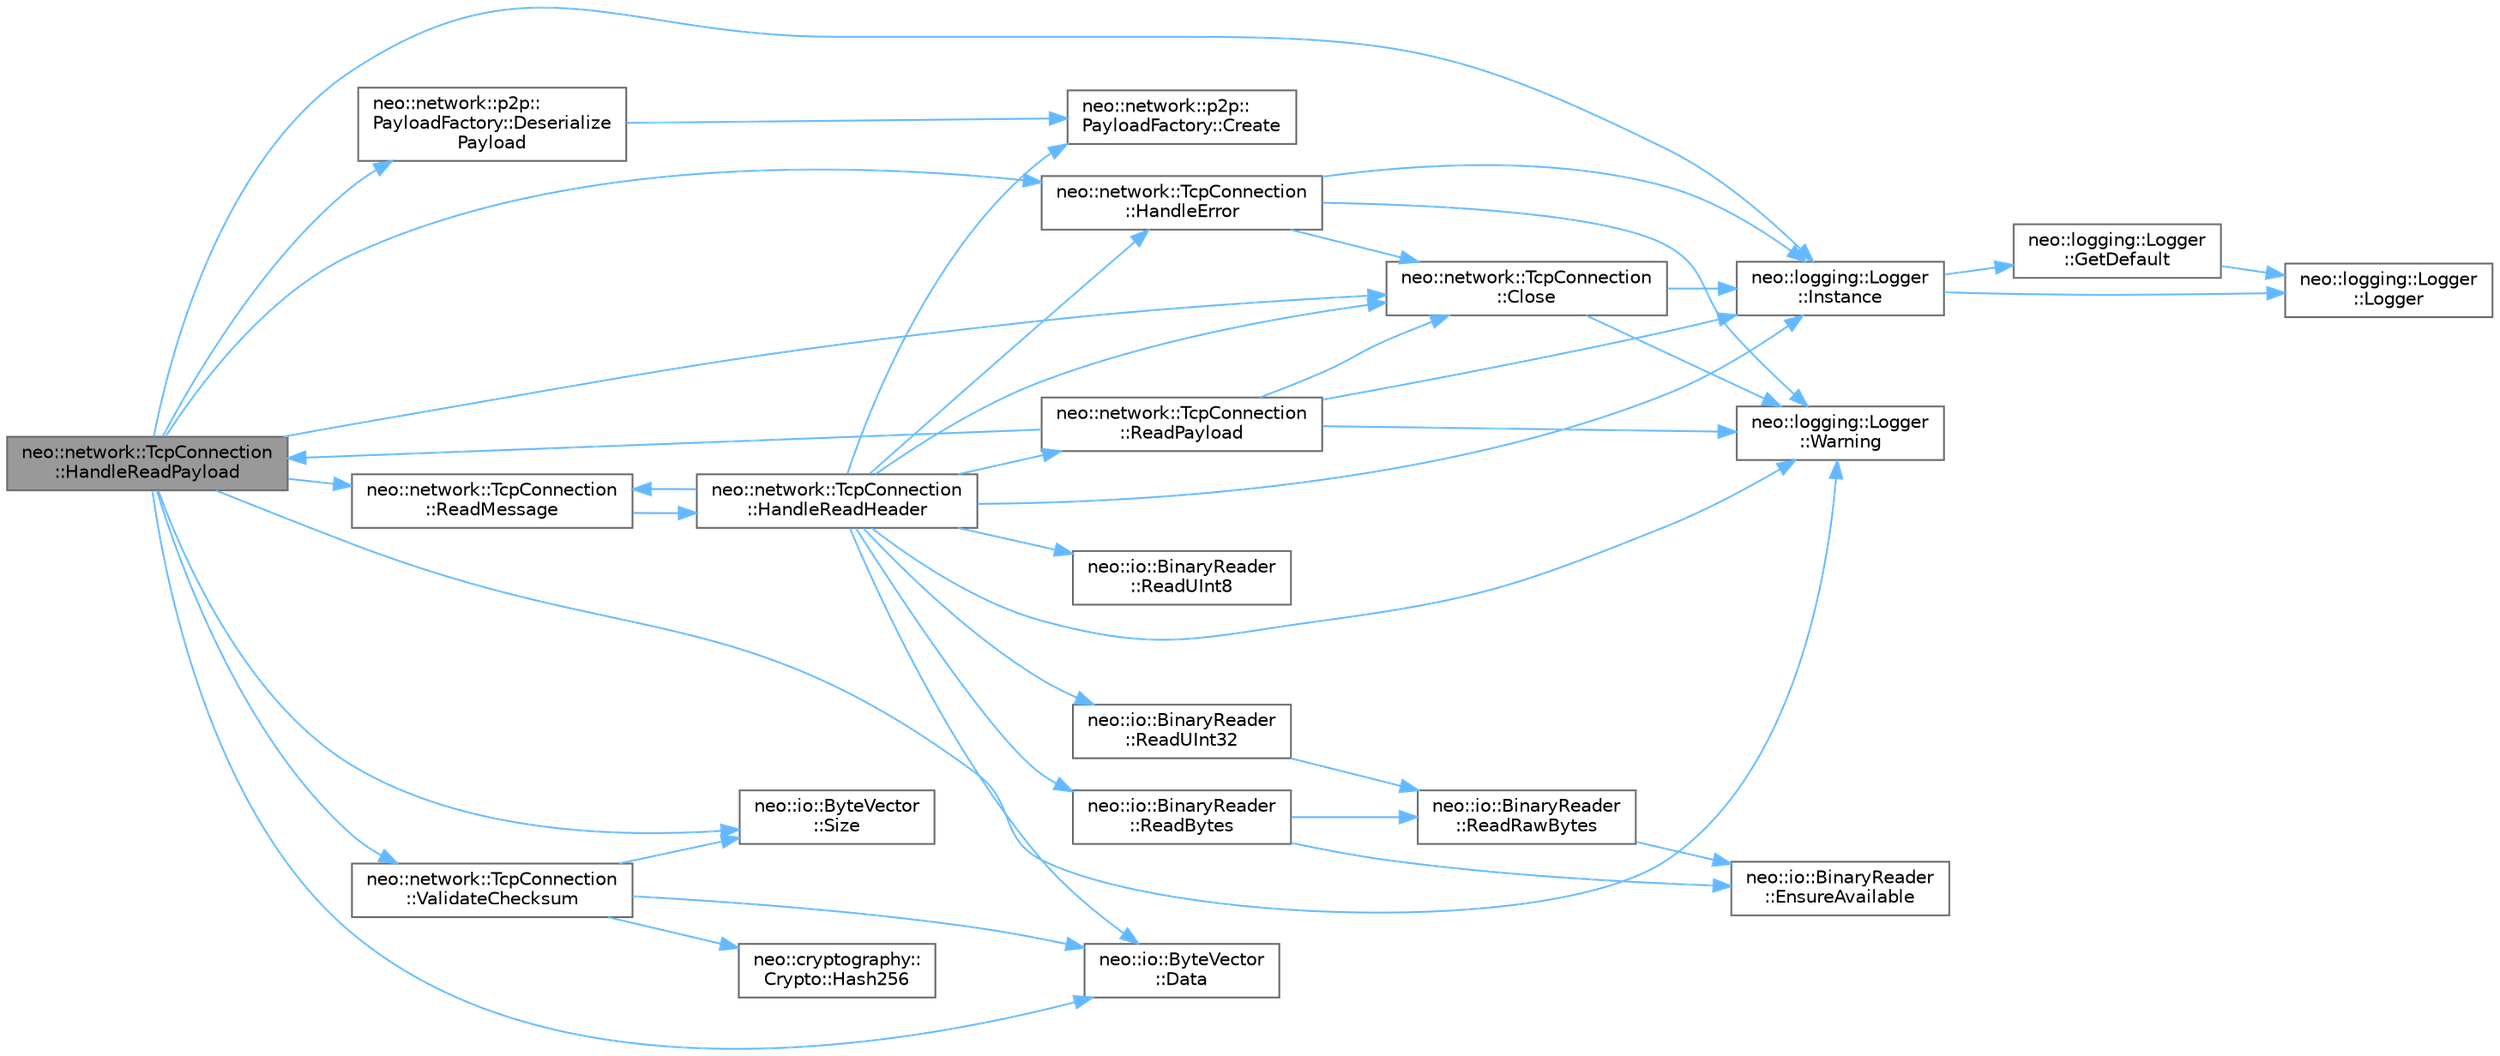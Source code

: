 digraph "neo::network::TcpConnection::HandleReadPayload"
{
 // LATEX_PDF_SIZE
  bgcolor="transparent";
  edge [fontname=Helvetica,fontsize=10,labelfontname=Helvetica,labelfontsize=10];
  node [fontname=Helvetica,fontsize=10,shape=box,height=0.2,width=0.4];
  rankdir="LR";
  Node1 [id="Node000001",label="neo::network::TcpConnection\l::HandleReadPayload",height=0.2,width=0.4,color="gray40", fillcolor="grey60", style="filled", fontcolor="black",tooltip=" "];
  Node1 -> Node2 [id="edge1_Node000001_Node000002",color="steelblue1",style="solid",tooltip=" "];
  Node2 [id="Node000002",label="neo::network::TcpConnection\l::Close",height=0.2,width=0.4,color="grey40", fillcolor="white", style="filled",URL="$classneo_1_1network_1_1_tcp_connection.html#a39ff664fd3608383acf4d960438c82e4",tooltip="Closes the connection."];
  Node2 -> Node3 [id="edge2_Node000002_Node000003",color="steelblue1",style="solid",tooltip=" "];
  Node3 [id="Node000003",label="neo::logging::Logger\l::Instance",height=0.2,width=0.4,color="grey40", fillcolor="white", style="filled",URL="$classneo_1_1logging_1_1_logger.html#ae6d1d8d54985e37831b0f0e66b61be87",tooltip="Get the singleton logger instance (alias for GetDefault)"];
  Node3 -> Node4 [id="edge3_Node000003_Node000004",color="steelblue1",style="solid",tooltip=" "];
  Node4 [id="Node000004",label="neo::logging::Logger\l::GetDefault",height=0.2,width=0.4,color="grey40", fillcolor="white", style="filled",URL="$classneo_1_1logging_1_1_logger.html#abff18ad1faab25601174fa98b85159b9",tooltip="Get the default logger instance."];
  Node4 -> Node5 [id="edge4_Node000004_Node000005",color="steelblue1",style="solid",tooltip=" "];
  Node5 [id="Node000005",label="neo::logging::Logger\l::Logger",height=0.2,width=0.4,color="grey40", fillcolor="white", style="filled",URL="$classneo_1_1logging_1_1_logger.html#a8e3e3c0db70c7a54b526744fc406eb55",tooltip="Constructor."];
  Node3 -> Node5 [id="edge5_Node000003_Node000005",color="steelblue1",style="solid",tooltip=" "];
  Node2 -> Node6 [id="edge6_Node000002_Node000006",color="steelblue1",style="solid",tooltip=" "];
  Node6 [id="Node000006",label="neo::logging::Logger\l::Warning",height=0.2,width=0.4,color="grey40", fillcolor="white", style="filled",URL="$classneo_1_1logging_1_1_logger.html#a1a2d08946a4595c714c95eeef473ca5d",tooltip="Log a warning message (alias for Warn)"];
  Node1 -> Node7 [id="edge7_Node000001_Node000007",color="steelblue1",style="solid",tooltip=" "];
  Node7 [id="Node000007",label="neo::io::ByteVector\l::Data",height=0.2,width=0.4,color="grey40", fillcolor="white", style="filled",URL="$classneo_1_1io_1_1_byte_vector.html#a971af50d2778c4435c924cf4b839e8a1",tooltip="Gets a pointer to the data."];
  Node1 -> Node8 [id="edge8_Node000001_Node000008",color="steelblue1",style="solid",tooltip=" "];
  Node8 [id="Node000008",label="neo::network::p2p::\lPayloadFactory::Deserialize\lPayload",height=0.2,width=0.4,color="grey40", fillcolor="white", style="filled",URL="$classneo_1_1network_1_1p2p_1_1_payload_factory.html#a8fc9fb6bdb630268ac09f8a9dd71bb63",tooltip="Deserializes a payload based on the message command."];
  Node8 -> Node9 [id="edge9_Node000008_Node000009",color="steelblue1",style="solid",tooltip=" "];
  Node9 [id="Node000009",label="neo::network::p2p::\lPayloadFactory::Create",height=0.2,width=0.4,color="grey40", fillcolor="white", style="filled",URL="$classneo_1_1network_1_1p2p_1_1_payload_factory.html#aa5b21e7d366197587798bc26d3196026",tooltip="Creates an empty payload based on the message command."];
  Node1 -> Node10 [id="edge10_Node000001_Node000010",color="steelblue1",style="solid",tooltip=" "];
  Node10 [id="Node000010",label="neo::network::TcpConnection\l::HandleError",height=0.2,width=0.4,color="grey40", fillcolor="white", style="filled",URL="$classneo_1_1network_1_1_tcp_connection.html#a2ffb126529397fef670c9c81a298f6a9",tooltip=" "];
  Node10 -> Node2 [id="edge11_Node000010_Node000002",color="steelblue1",style="solid",tooltip=" "];
  Node10 -> Node3 [id="edge12_Node000010_Node000003",color="steelblue1",style="solid",tooltip=" "];
  Node10 -> Node6 [id="edge13_Node000010_Node000006",color="steelblue1",style="solid",tooltip=" "];
  Node1 -> Node3 [id="edge14_Node000001_Node000003",color="steelblue1",style="solid",tooltip=" "];
  Node1 -> Node11 [id="edge15_Node000001_Node000011",color="steelblue1",style="solid",tooltip=" "];
  Node11 [id="Node000011",label="neo::network::TcpConnection\l::ReadMessage",height=0.2,width=0.4,color="grey40", fillcolor="white", style="filled",URL="$classneo_1_1network_1_1_tcp_connection.html#ad53e10702c8cc457703496e2872b7f9c",tooltip=" "];
  Node11 -> Node12 [id="edge16_Node000011_Node000012",color="steelblue1",style="solid",tooltip=" "];
  Node12 [id="Node000012",label="neo::network::TcpConnection\l::HandleReadHeader",height=0.2,width=0.4,color="grey40", fillcolor="white", style="filled",URL="$classneo_1_1network_1_1_tcp_connection.html#a25f8996a90b10576287e47c7a64754dd",tooltip=" "];
  Node12 -> Node2 [id="edge17_Node000012_Node000002",color="steelblue1",style="solid",tooltip=" "];
  Node12 -> Node9 [id="edge18_Node000012_Node000009",color="steelblue1",style="solid",tooltip=" "];
  Node12 -> Node7 [id="edge19_Node000012_Node000007",color="steelblue1",style="solid",tooltip=" "];
  Node12 -> Node10 [id="edge20_Node000012_Node000010",color="steelblue1",style="solid",tooltip=" "];
  Node12 -> Node3 [id="edge21_Node000012_Node000003",color="steelblue1",style="solid",tooltip=" "];
  Node12 -> Node13 [id="edge22_Node000012_Node000013",color="steelblue1",style="solid",tooltip=" "];
  Node13 [id="Node000013",label="neo::io::BinaryReader\l::ReadBytes",height=0.2,width=0.4,color="grey40", fillcolor="white", style="filled",URL="$classneo_1_1io_1_1_binary_reader.html#aaa4a5f7dcf558723668d35b0b31f93f1",tooltip="Reads a byte array from the stream."];
  Node13 -> Node14 [id="edge23_Node000013_Node000014",color="steelblue1",style="solid",tooltip=" "];
  Node14 [id="Node000014",label="neo::io::BinaryReader\l::EnsureAvailable",height=0.2,width=0.4,color="grey40", fillcolor="white", style="filled",URL="$classneo_1_1io_1_1_binary_reader.html#a2bfd19e979fbdb9b340cc8dd78a9ca72",tooltip="Checks if enough bytes are available to read."];
  Node13 -> Node15 [id="edge24_Node000013_Node000015",color="steelblue1",style="solid",tooltip=" "];
  Node15 [id="Node000015",label="neo::io::BinaryReader\l::ReadRawBytes",height=0.2,width=0.4,color="grey40", fillcolor="white", style="filled",URL="$classneo_1_1io_1_1_binary_reader.html#a890faf334a0500b4474a6b2f91e63e51",tooltip="Helper method to read raw bytes from either stream or memory."];
  Node15 -> Node14 [id="edge25_Node000015_Node000014",color="steelblue1",style="solid",tooltip=" "];
  Node12 -> Node11 [id="edge26_Node000012_Node000011",color="steelblue1",style="solid",tooltip=" "];
  Node12 -> Node16 [id="edge27_Node000012_Node000016",color="steelblue1",style="solid",tooltip=" "];
  Node16 [id="Node000016",label="neo::network::TcpConnection\l::ReadPayload",height=0.2,width=0.4,color="grey40", fillcolor="white", style="filled",URL="$classneo_1_1network_1_1_tcp_connection.html#ab0113d15a752e32dc7861e84db2eeba4",tooltip=" "];
  Node16 -> Node2 [id="edge28_Node000016_Node000002",color="steelblue1",style="solid",tooltip=" "];
  Node16 -> Node1 [id="edge29_Node000016_Node000001",color="steelblue1",style="solid",tooltip=" "];
  Node16 -> Node3 [id="edge30_Node000016_Node000003",color="steelblue1",style="solid",tooltip=" "];
  Node16 -> Node6 [id="edge31_Node000016_Node000006",color="steelblue1",style="solid",tooltip=" "];
  Node12 -> Node17 [id="edge32_Node000012_Node000017",color="steelblue1",style="solid",tooltip=" "];
  Node17 [id="Node000017",label="neo::io::BinaryReader\l::ReadUInt32",height=0.2,width=0.4,color="grey40", fillcolor="white", style="filled",URL="$classneo_1_1io_1_1_binary_reader.html#adc2c9cfae535b86f63855d77cdb2662b",tooltip="Reads a 32-bit unsigned integer from the stream."];
  Node17 -> Node15 [id="edge33_Node000017_Node000015",color="steelblue1",style="solid",tooltip=" "];
  Node12 -> Node18 [id="edge34_Node000012_Node000018",color="steelblue1",style="solid",tooltip=" "];
  Node18 [id="Node000018",label="neo::io::BinaryReader\l::ReadUInt8",height=0.2,width=0.4,color="grey40", fillcolor="white", style="filled",URL="$classneo_1_1io_1_1_binary_reader.html#a3b93ff9ad86d70fb5091267936092a59",tooltip="Reads an 8-bit unsigned integer from the stream."];
  Node12 -> Node6 [id="edge35_Node000012_Node000006",color="steelblue1",style="solid",tooltip=" "];
  Node1 -> Node19 [id="edge36_Node000001_Node000019",color="steelblue1",style="solid",tooltip=" "];
  Node19 [id="Node000019",label="neo::io::ByteVector\l::Size",height=0.2,width=0.4,color="grey40", fillcolor="white", style="filled",URL="$classneo_1_1io_1_1_byte_vector.html#ac0d1a1751d25fde82c44ba55d9d68e24",tooltip="Gets the size of the ByteVector."];
  Node1 -> Node20 [id="edge37_Node000001_Node000020",color="steelblue1",style="solid",tooltip=" "];
  Node20 [id="Node000020",label="neo::network::TcpConnection\l::ValidateChecksum",height=0.2,width=0.4,color="grey40", fillcolor="white", style="filled",URL="$classneo_1_1network_1_1_tcp_connection.html#a76b7326af757d30cdc05bf14bd98b9b3",tooltip=" "];
  Node20 -> Node7 [id="edge38_Node000020_Node000007",color="steelblue1",style="solid",tooltip=" "];
  Node20 -> Node21 [id="edge39_Node000020_Node000021",color="steelblue1",style="solid",tooltip=" "];
  Node21 [id="Node000021",label="neo::cryptography::\lCrypto::Hash256",height=0.2,width=0.4,color="grey40", fillcolor="white", style="filled",URL="$classneo_1_1cryptography_1_1_crypto.html#a8dc659be79d79438521da1ad195cf607",tooltip="Computes the SHA256 hash of the input data."];
  Node20 -> Node19 [id="edge40_Node000020_Node000019",color="steelblue1",style="solid",tooltip=" "];
  Node1 -> Node6 [id="edge41_Node000001_Node000006",color="steelblue1",style="solid",tooltip=" "];
}
